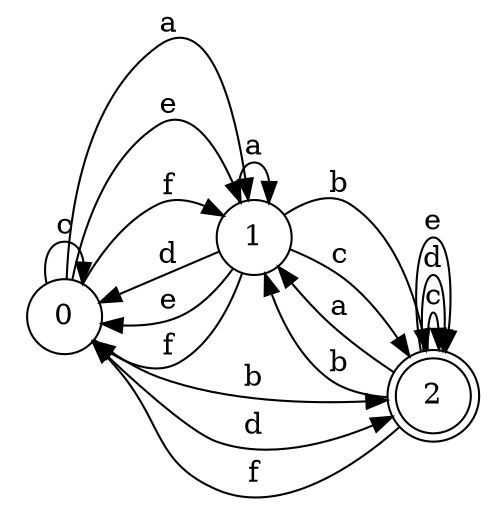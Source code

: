 digraph n3_9 {
__start0 [label="" shape="none"];

rankdir=LR;
size="8,5";

s0 [style="filled", color="black", fillcolor="white" shape="circle", label="0"];
s1 [style="filled", color="black", fillcolor="white" shape="circle", label="1"];
s2 [style="rounded,filled", color="black", fillcolor="white" shape="doublecircle", label="2"];
s0 -> s1 [label="a"];
s0 -> s2 [label="b"];
s0 -> s0 [label="c"];
s0 -> s2 [label="d"];
s0 -> s1 [label="e"];
s0 -> s1 [label="f"];
s1 -> s1 [label="a"];
s1 -> s2 [label="b"];
s1 -> s2 [label="c"];
s1 -> s0 [label="d"];
s1 -> s0 [label="e"];
s1 -> s0 [label="f"];
s2 -> s1 [label="a"];
s2 -> s1 [label="b"];
s2 -> s2 [label="c"];
s2 -> s2 [label="d"];
s2 -> s2 [label="e"];
s2 -> s0 [label="f"];

}